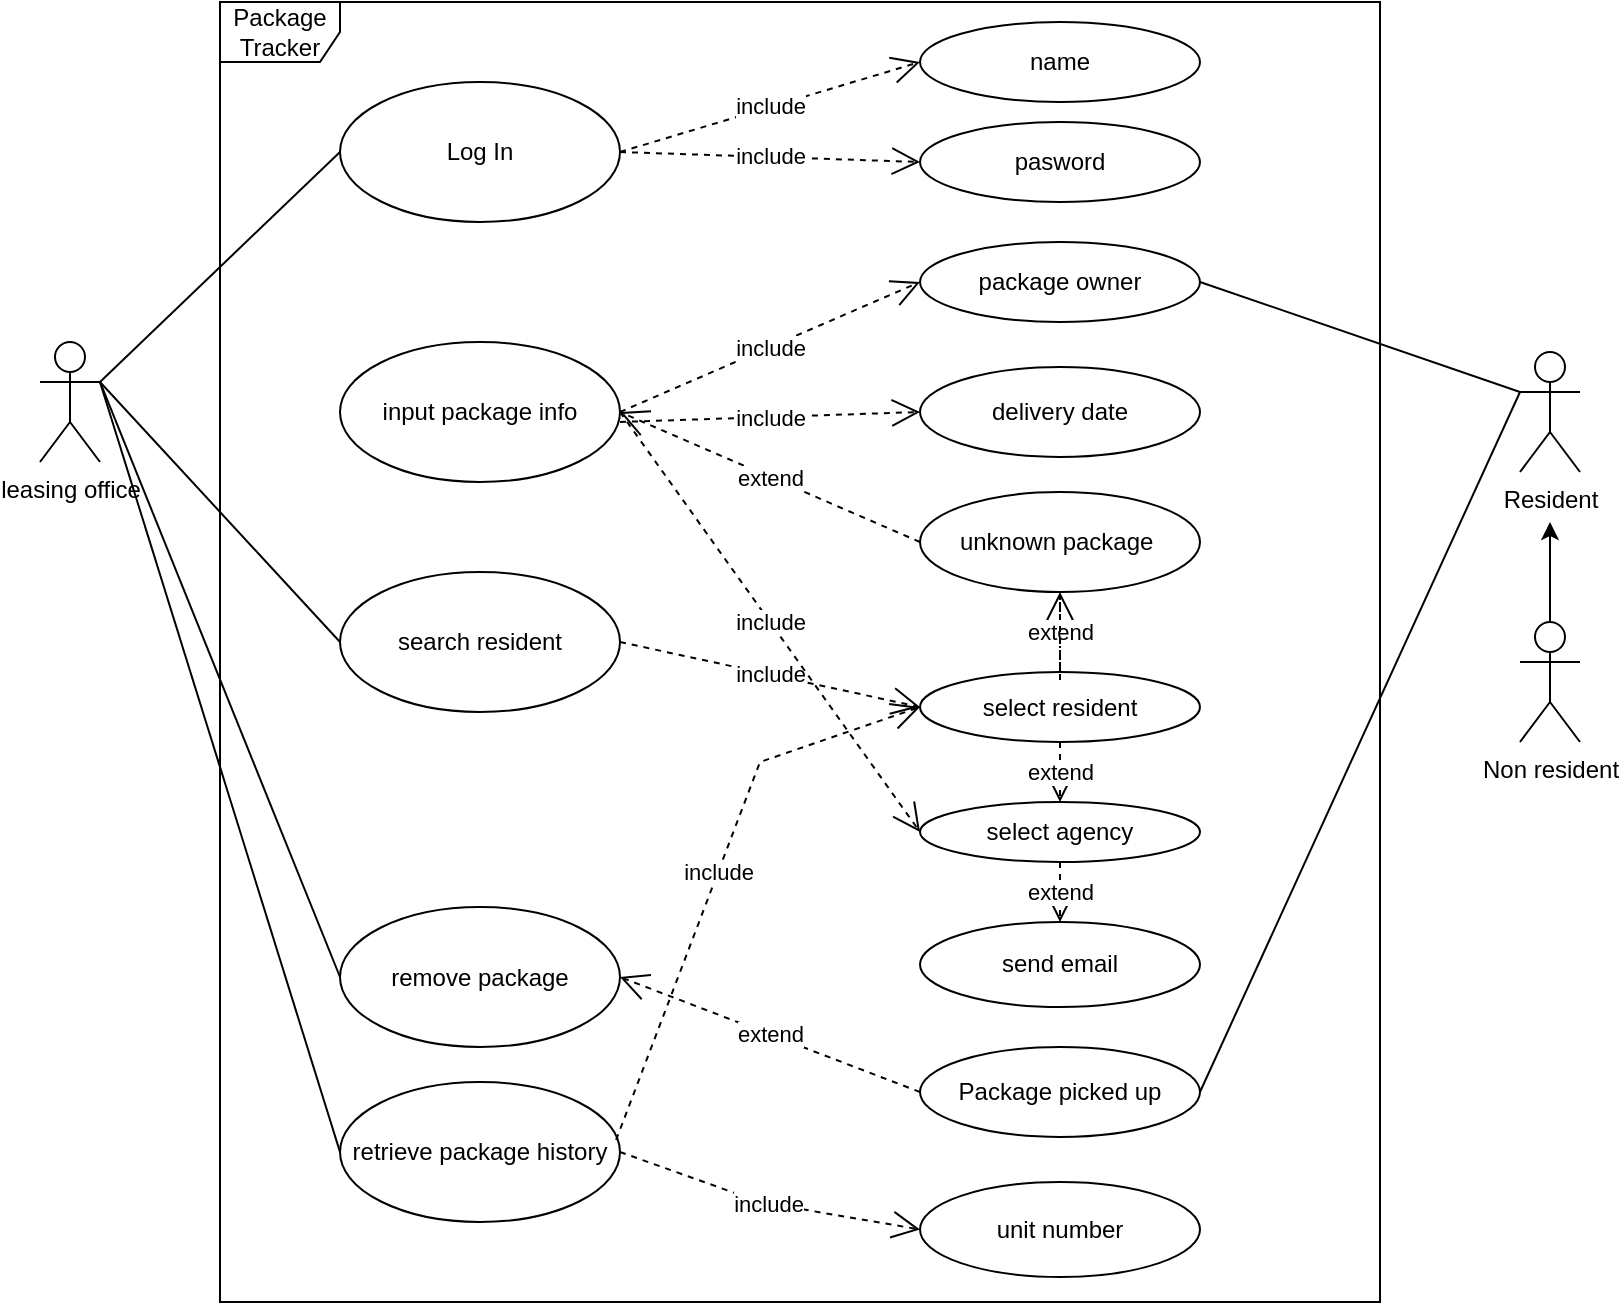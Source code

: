 <mxfile version="20.6.0" type="github">
  <diagram id="mRW9vZYy4hd2ZyArCfRT" name="Page-1">
    <mxGraphModel dx="946" dy="645" grid="1" gridSize="10" guides="1" tooltips="1" connect="1" arrows="1" fold="1" page="1" pageScale="1" pageWidth="850" pageHeight="1100" math="0" shadow="0">
      <root>
        <mxCell id="0" />
        <mxCell id="1" parent="0" />
        <mxCell id="Snvt0IHMo5pNQ09GfND0-1" value="leasing office" style="shape=umlActor;verticalLabelPosition=bottom;verticalAlign=top;html=1;outlineConnect=0;" parent="1" vertex="1">
          <mxGeometry x="30" y="170" width="30" height="60" as="geometry" />
        </mxCell>
        <mxCell id="Snvt0IHMo5pNQ09GfND0-2" value="Resident" style="shape=umlActor;verticalLabelPosition=bottom;verticalAlign=top;html=1;outlineConnect=0;" parent="1" vertex="1">
          <mxGeometry x="770" y="175" width="30" height="60" as="geometry" />
        </mxCell>
        <mxCell id="Snvt0IHMo5pNQ09GfND0-3" value="Package Tracker" style="shape=umlFrame;whiteSpace=wrap;html=1;" parent="1" vertex="1">
          <mxGeometry x="120" width="580" height="650" as="geometry" />
        </mxCell>
        <mxCell id="Snvt0IHMo5pNQ09GfND0-5" value="Package picked up" style="ellipse;whiteSpace=wrap;html=1;" parent="1" vertex="1">
          <mxGeometry x="470" y="522.5" width="140" height="45" as="geometry" />
        </mxCell>
        <mxCell id="Snvt0IHMo5pNQ09GfND0-16" value="unknown package&amp;nbsp;" style="ellipse;whiteSpace=wrap;html=1;" parent="1" vertex="1">
          <mxGeometry x="470" y="245" width="140" height="50" as="geometry" />
        </mxCell>
        <mxCell id="Snvt0IHMo5pNQ09GfND0-17" value="send email" style="ellipse;whiteSpace=wrap;html=1;" parent="1" vertex="1">
          <mxGeometry x="470" y="460" width="140" height="42.5" as="geometry" />
        </mxCell>
        <mxCell id="Snvt0IHMo5pNQ09GfND0-18" value="Log In" style="ellipse;whiteSpace=wrap;html=1;" parent="1" vertex="1">
          <mxGeometry x="180" y="40" width="140" height="70" as="geometry" />
        </mxCell>
        <mxCell id="Snvt0IHMo5pNQ09GfND0-19" value="pasword" style="ellipse;whiteSpace=wrap;html=1;" parent="1" vertex="1">
          <mxGeometry x="470" y="60" width="140" height="40" as="geometry" />
        </mxCell>
        <mxCell id="Snvt0IHMo5pNQ09GfND0-20" value="name" style="ellipse;whiteSpace=wrap;html=1;" parent="1" vertex="1">
          <mxGeometry x="470" y="10" width="140" height="40" as="geometry" />
        </mxCell>
        <mxCell id="Snvt0IHMo5pNQ09GfND0-26" value="search resident" style="ellipse;whiteSpace=wrap;html=1;" parent="1" vertex="1">
          <mxGeometry x="180" y="285" width="140" height="70" as="geometry" />
        </mxCell>
        <mxCell id="Snvt0IHMo5pNQ09GfND0-27" value="remove package" style="ellipse;whiteSpace=wrap;html=1;" parent="1" vertex="1">
          <mxGeometry x="180" y="452.5" width="140" height="70" as="geometry" />
        </mxCell>
        <mxCell id="Snvt0IHMo5pNQ09GfND0-29" value="select resident" style="ellipse;whiteSpace=wrap;html=1;" parent="1" vertex="1">
          <mxGeometry x="470" y="335" width="140" height="35" as="geometry" />
        </mxCell>
        <mxCell id="Snvt0IHMo5pNQ09GfND0-31" value="retrieve package history" style="ellipse;whiteSpace=wrap;html=1;" parent="1" vertex="1">
          <mxGeometry x="180" y="540" width="140" height="70" as="geometry" />
        </mxCell>
        <mxCell id="Snvt0IHMo5pNQ09GfND0-33" value="" style="endArrow=none;html=1;rounded=0;entryX=0;entryY=0.5;entryDx=0;entryDy=0;exitX=1;exitY=0.333;exitDx=0;exitDy=0;exitPerimeter=0;" parent="1" source="Snvt0IHMo5pNQ09GfND0-1" target="Snvt0IHMo5pNQ09GfND0-18" edge="1">
          <mxGeometry width="50" height="50" relative="1" as="geometry">
            <mxPoint x="60" y="190" as="sourcePoint" />
            <mxPoint x="140" y="130" as="targetPoint" />
          </mxGeometry>
        </mxCell>
        <mxCell id="Snvt0IHMo5pNQ09GfND0-35" value="" style="endArrow=none;html=1;rounded=0;exitX=1;exitY=0.333;exitDx=0;exitDy=0;exitPerimeter=0;entryX=0;entryY=0.5;entryDx=0;entryDy=0;" parent="1" source="Snvt0IHMo5pNQ09GfND0-1" target="Snvt0IHMo5pNQ09GfND0-31" edge="1">
          <mxGeometry width="50" height="50" relative="1" as="geometry">
            <mxPoint x="440" y="380" as="sourcePoint" />
            <mxPoint x="490" y="330" as="targetPoint" />
          </mxGeometry>
        </mxCell>
        <mxCell id="Snvt0IHMo5pNQ09GfND0-36" value="" style="endArrow=none;html=1;rounded=0;entryX=0;entryY=0.5;entryDx=0;entryDy=0;exitX=1;exitY=0.333;exitDx=0;exitDy=0;exitPerimeter=0;" parent="1" source="Snvt0IHMo5pNQ09GfND0-1" target="Snvt0IHMo5pNQ09GfND0-27" edge="1">
          <mxGeometry width="50" height="50" relative="1" as="geometry">
            <mxPoint x="440" y="380" as="sourcePoint" />
            <mxPoint x="490" y="330" as="targetPoint" />
          </mxGeometry>
        </mxCell>
        <mxCell id="Snvt0IHMo5pNQ09GfND0-37" value="" style="endArrow=none;html=1;rounded=0;exitX=1;exitY=0.333;exitDx=0;exitDy=0;exitPerimeter=0;entryX=0;entryY=0.5;entryDx=0;entryDy=0;" parent="1" source="Snvt0IHMo5pNQ09GfND0-1" target="Snvt0IHMo5pNQ09GfND0-26" edge="1">
          <mxGeometry width="50" height="50" relative="1" as="geometry">
            <mxPoint x="440" y="380" as="sourcePoint" />
            <mxPoint x="490" y="330" as="targetPoint" />
            <Array as="points" />
          </mxGeometry>
        </mxCell>
        <mxCell id="Snvt0IHMo5pNQ09GfND0-38" value="include" style="endArrow=open;endSize=12;dashed=1;html=1;rounded=0;exitX=1;exitY=0.5;exitDx=0;exitDy=0;entryX=0;entryY=0.5;entryDx=0;entryDy=0;" parent="1" source="Snvt0IHMo5pNQ09GfND0-18" target="Snvt0IHMo5pNQ09GfND0-20" edge="1">
          <mxGeometry width="160" relative="1" as="geometry">
            <mxPoint x="380" y="310" as="sourcePoint" />
            <mxPoint x="540" y="310" as="targetPoint" />
          </mxGeometry>
        </mxCell>
        <mxCell id="Snvt0IHMo5pNQ09GfND0-40" value="include" style="endArrow=open;endSize=12;dashed=1;html=1;rounded=0;entryX=0;entryY=0.5;entryDx=0;entryDy=0;exitX=0.986;exitY=0.414;exitDx=0;exitDy=0;exitPerimeter=0;" parent="1" source="Snvt0IHMo5pNQ09GfND0-31" target="Snvt0IHMo5pNQ09GfND0-29" edge="1">
          <mxGeometry width="160" relative="1" as="geometry">
            <mxPoint x="340" y="280" as="sourcePoint" />
            <mxPoint x="480" y="217.5" as="targetPoint" />
            <Array as="points">
              <mxPoint x="390" y="380" />
            </Array>
          </mxGeometry>
        </mxCell>
        <mxCell id="Snvt0IHMo5pNQ09GfND0-42" value="extend" style="endArrow=open;endSize=12;dashed=1;html=1;rounded=0;exitX=0.5;exitY=1;exitDx=0;exitDy=0;entryX=0.5;entryY=0;entryDx=0;entryDy=0;" parent="1" source="Snvt0IHMo5pNQ09GfND0-29" target="Snvt0IHMo5pNQ09GfND0-49" edge="1">
          <mxGeometry width="160" relative="1" as="geometry">
            <mxPoint x="340" y="270" as="sourcePoint" />
            <mxPoint x="480" y="217.5" as="targetPoint" />
          </mxGeometry>
        </mxCell>
        <mxCell id="Snvt0IHMo5pNQ09GfND0-43" value="extend" style="endArrow=open;endSize=12;dashed=1;html=1;rounded=0;entryX=1;entryY=0.5;entryDx=0;entryDy=0;exitX=0;exitY=0.5;exitDx=0;exitDy=0;" parent="1" source="Snvt0IHMo5pNQ09GfND0-5" target="Snvt0IHMo5pNQ09GfND0-27" edge="1">
          <mxGeometry width="160" relative="1" as="geometry">
            <mxPoint x="340" y="275" as="sourcePoint" />
            <mxPoint x="480" y="295" as="targetPoint" />
          </mxGeometry>
        </mxCell>
        <mxCell id="Snvt0IHMo5pNQ09GfND0-44" value="" style="endArrow=none;html=1;rounded=0;exitX=0;exitY=0.333;exitDx=0;exitDy=0;exitPerimeter=0;entryX=1;entryY=0.5;entryDx=0;entryDy=0;" parent="1" source="Snvt0IHMo5pNQ09GfND0-2" target="Snvt0IHMo5pNQ09GfND0-5" edge="1">
          <mxGeometry width="50" height="50" relative="1" as="geometry">
            <mxPoint x="430" y="310" as="sourcePoint" />
            <mxPoint x="480" y="260" as="targetPoint" />
          </mxGeometry>
        </mxCell>
        <mxCell id="Snvt0IHMo5pNQ09GfND0-45" value="include" style="endArrow=open;endSize=12;dashed=1;html=1;rounded=0;exitX=1;exitY=0.5;exitDx=0;exitDy=0;entryX=0;entryY=0.5;entryDx=0;entryDy=0;" parent="1" source="Snvt0IHMo5pNQ09GfND0-26" target="Snvt0IHMo5pNQ09GfND0-29" edge="1">
          <mxGeometry width="160" relative="1" as="geometry">
            <mxPoint x="330" y="85" as="sourcePoint" />
            <mxPoint x="480" y="40" as="targetPoint" />
          </mxGeometry>
        </mxCell>
        <mxCell id="Snvt0IHMo5pNQ09GfND0-46" value="extend" style="endArrow=open;endSize=12;dashed=1;html=1;rounded=0;exitX=0.5;exitY=0;exitDx=0;exitDy=0;" parent="1" source="Snvt0IHMo5pNQ09GfND0-29" target="Snvt0IHMo5pNQ09GfND0-16" edge="1">
          <mxGeometry width="160" relative="1" as="geometry">
            <mxPoint x="540" y="190" as="sourcePoint" />
            <mxPoint x="550" y="320" as="targetPoint" />
          </mxGeometry>
        </mxCell>
        <mxCell id="Snvt0IHMo5pNQ09GfND0-47" value="include" style="endArrow=open;endSize=12;dashed=1;html=1;rounded=0;exitX=1;exitY=0.5;exitDx=0;exitDy=0;entryX=0;entryY=0.5;entryDx=0;entryDy=0;" parent="1" source="Snvt0IHMo5pNQ09GfND0-18" target="Snvt0IHMo5pNQ09GfND0-19" edge="1">
          <mxGeometry width="160" relative="1" as="geometry">
            <mxPoint x="330" y="85" as="sourcePoint" />
            <mxPoint x="480" y="40" as="targetPoint" />
          </mxGeometry>
        </mxCell>
        <mxCell id="Snvt0IHMo5pNQ09GfND0-52" value="extend" style="endArrow=open;endSize=12;dashed=1;html=1;rounded=0;startArrow=none;" parent="1" source="Snvt0IHMo5pNQ09GfND0-49" target="Snvt0IHMo5pNQ09GfND0-17" edge="1">
          <mxGeometry width="160" relative="1" as="geometry">
            <mxPoint x="540" y="300" as="sourcePoint" />
            <mxPoint x="550" y="275" as="targetPoint" />
          </mxGeometry>
        </mxCell>
        <mxCell id="Snvt0IHMo5pNQ09GfND0-53" value="input package info" style="ellipse;whiteSpace=wrap;html=1;" parent="1" vertex="1">
          <mxGeometry x="180" y="170" width="140" height="70" as="geometry" />
        </mxCell>
        <mxCell id="Snvt0IHMo5pNQ09GfND0-54" value="extend" style="endArrow=open;endSize=12;dashed=1;html=1;rounded=0;entryX=1;entryY=0.5;entryDx=0;entryDy=0;exitX=0;exitY=0.5;exitDx=0;exitDy=0;" parent="1" source="Snvt0IHMo5pNQ09GfND0-16" target="Snvt0IHMo5pNQ09GfND0-53" edge="1">
          <mxGeometry width="160" relative="1" as="geometry">
            <mxPoint x="550" y="200" as="sourcePoint" />
            <mxPoint x="550" y="170" as="targetPoint" />
          </mxGeometry>
        </mxCell>
        <mxCell id="Snvt0IHMo5pNQ09GfND0-49" value="select agency" style="ellipse;whiteSpace=wrap;html=1;" parent="1" vertex="1">
          <mxGeometry x="470" y="400" width="140" height="30" as="geometry" />
        </mxCell>
        <mxCell id="Snvt0IHMo5pNQ09GfND0-58" value="" style="endArrow=none;endSize=12;dashed=1;html=1;rounded=0;" parent="1" edge="1">
          <mxGeometry width="160" relative="1" as="geometry">
            <mxPoint x="540" y="300" as="sourcePoint" />
            <mxPoint x="540" y="340" as="targetPoint" />
          </mxGeometry>
        </mxCell>
        <mxCell id="Snvt0IHMo5pNQ09GfND0-59" value="package owner" style="ellipse;whiteSpace=wrap;html=1;" parent="1" vertex="1">
          <mxGeometry x="470" y="120" width="140" height="40" as="geometry" />
        </mxCell>
        <mxCell id="Snvt0IHMo5pNQ09GfND0-60" value="include" style="endArrow=open;endSize=12;dashed=1;html=1;rounded=0;exitX=1;exitY=0.5;exitDx=0;exitDy=0;entryX=0;entryY=0.5;entryDx=0;entryDy=0;" parent="1" source="Snvt0IHMo5pNQ09GfND0-53" target="Snvt0IHMo5pNQ09GfND0-59" edge="1">
          <mxGeometry width="160" relative="1" as="geometry">
            <mxPoint x="330" y="85" as="sourcePoint" />
            <mxPoint x="480" y="90" as="targetPoint" />
          </mxGeometry>
        </mxCell>
        <mxCell id="Snvt0IHMo5pNQ09GfND0-61" value="include" style="endArrow=open;endSize=12;dashed=1;html=1;rounded=0;exitX=1;exitY=0.5;exitDx=0;exitDy=0;entryX=0;entryY=0.5;entryDx=0;entryDy=0;" parent="1" source="Snvt0IHMo5pNQ09GfND0-53" target="Snvt0IHMo5pNQ09GfND0-49" edge="1">
          <mxGeometry width="160" relative="1" as="geometry">
            <mxPoint x="330" y="215" as="sourcePoint" />
            <mxPoint x="480" y="150" as="targetPoint" />
          </mxGeometry>
        </mxCell>
        <mxCell id="Snvt0IHMo5pNQ09GfND0-64" value="Non resident" style="shape=umlActor;verticalLabelPosition=bottom;verticalAlign=top;html=1;outlineConnect=0;" parent="1" vertex="1">
          <mxGeometry x="770" y="310" width="30" height="60" as="geometry" />
        </mxCell>
        <mxCell id="Snvt0IHMo5pNQ09GfND0-65" value="" style="endArrow=none;html=1;rounded=0;entryX=0;entryY=0.333;entryDx=0;entryDy=0;entryPerimeter=0;exitX=1;exitY=0.5;exitDx=0;exitDy=0;" parent="1" source="Snvt0IHMo5pNQ09GfND0-59" target="Snvt0IHMo5pNQ09GfND0-2" edge="1">
          <mxGeometry width="50" height="50" relative="1" as="geometry">
            <mxPoint x="320" y="205" as="sourcePoint" />
            <mxPoint x="640" y="280" as="targetPoint" />
            <Array as="points" />
          </mxGeometry>
        </mxCell>
        <mxCell id="Snvt0IHMo5pNQ09GfND0-66" value="" style="endArrow=classic;html=1;rounded=0;" parent="1" source="Snvt0IHMo5pNQ09GfND0-64" edge="1">
          <mxGeometry width="50" height="50" relative="1" as="geometry">
            <mxPoint x="590" y="480" as="sourcePoint" />
            <mxPoint x="785" y="260" as="targetPoint" />
          </mxGeometry>
        </mxCell>
        <mxCell id="Snvt0IHMo5pNQ09GfND0-67" value="delivery date" style="ellipse;whiteSpace=wrap;html=1;" parent="1" vertex="1">
          <mxGeometry x="470" y="182.5" width="140" height="45" as="geometry" />
        </mxCell>
        <mxCell id="Snvt0IHMo5pNQ09GfND0-68" value="include" style="endArrow=open;endSize=12;dashed=1;html=1;rounded=0;entryX=0;entryY=0.5;entryDx=0;entryDy=0;" parent="1" target="Snvt0IHMo5pNQ09GfND0-67" edge="1">
          <mxGeometry width="160" relative="1" as="geometry">
            <mxPoint x="320" y="210" as="sourcePoint" />
            <mxPoint x="480" y="150" as="targetPoint" />
          </mxGeometry>
        </mxCell>
        <mxCell id="Snvt0IHMo5pNQ09GfND0-69" value="unit number" style="ellipse;whiteSpace=wrap;html=1;" parent="1" vertex="1">
          <mxGeometry x="470" y="590" width="140" height="47.5" as="geometry" />
        </mxCell>
        <mxCell id="Snvt0IHMo5pNQ09GfND0-70" value="include" style="endArrow=open;endSize=12;dashed=1;html=1;rounded=0;entryX=0;entryY=0.5;entryDx=0;entryDy=0;exitX=1;exitY=0.5;exitDx=0;exitDy=0;" parent="1" source="Snvt0IHMo5pNQ09GfND0-31" target="Snvt0IHMo5pNQ09GfND0-69" edge="1">
          <mxGeometry width="160" relative="1" as="geometry">
            <mxPoint x="320" y="570" as="sourcePoint" />
            <mxPoint x="480" y="362.5" as="targetPoint" />
            <Array as="points">
              <mxPoint x="390" y="600" />
            </Array>
          </mxGeometry>
        </mxCell>
      </root>
    </mxGraphModel>
  </diagram>
</mxfile>
